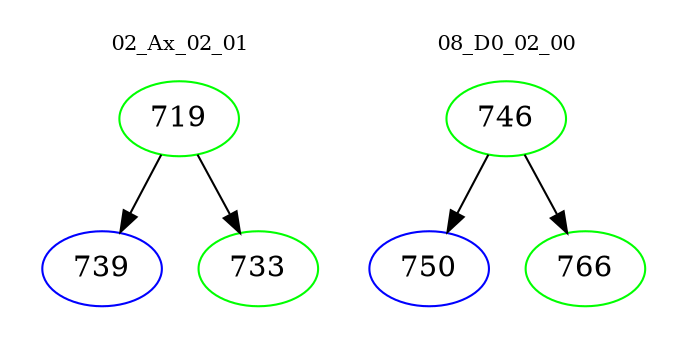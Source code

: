 digraph{
subgraph cluster_0 {
color = white
label = "02_Ax_02_01";
fontsize=10;
T0_719 [label="719", color="green"]
T0_719 -> T0_739 [color="black"]
T0_739 [label="739", color="blue"]
T0_719 -> T0_733 [color="black"]
T0_733 [label="733", color="green"]
}
subgraph cluster_1 {
color = white
label = "08_D0_02_00";
fontsize=10;
T1_746 [label="746", color="green"]
T1_746 -> T1_750 [color="black"]
T1_750 [label="750", color="blue"]
T1_746 -> T1_766 [color="black"]
T1_766 [label="766", color="green"]
}
}
